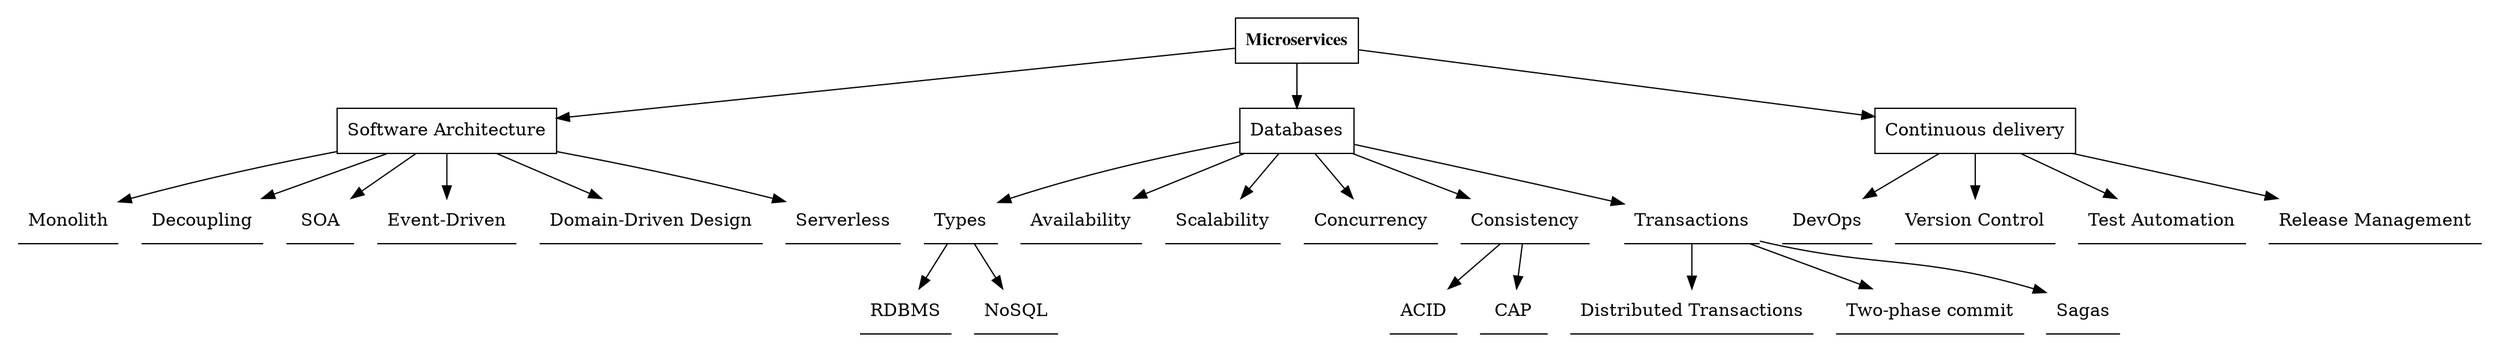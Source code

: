 digraph G {
  
  node [shape=underline]
  graph [pad="0.2"];
  overlap=false;
  #size="8.3,11.7!"
  #edge[style=invis];
  Microservices [shape=box, fontname="times bold"]
  "Software Architecture" [shape=box] 
  "Databases" [shape=box] 
  "Continuous delivery" [shape=box] 

  Microservices -> {"Software Architecture" "Continuous delivery" "Databases"}
  "Software Architecture" -> {Monolith Decoupling SOA "Event-Driven" "Domain-Driven Design" Serverless}
  "Continuous delivery" -> {DevOps "Version Control" "Test Automation" "Release Management"}
  
  "Databases" -> {Types Availability Scalability Concurrency Consistency Transactions}
  "Types" -> {RDBMS NoSQL}
  "Consistency" -> {ACID CAP}
  "Transactions" -> {"Distributed Transactions" "Two-phase commit" Sagas}
}
